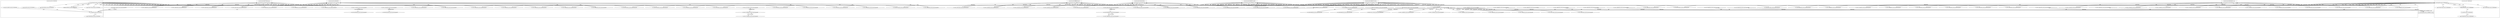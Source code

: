 digraph G {
	"10.1.80.1:58360#ServerID_OuterContainerID"->"1_fwatchdog#ServerID_68977fd5c9-qtcgc"[ label="GET" ];
	"10.1.80.1:43070#ServerID_OuterContainerID"->"1_fwatchdog#ServerID_5fff9df6cf-4xmj9"[ label="GET" ];
	"1_fwatchdog#ServerID_5fff9df6cf-4xmj9"->"10.1.80.1:43072#ServerID_OuterContainerID"[ label="RESPONSE" ];
	"10.1.80.1:39941#ServerID_OuterContainerID"->"1_fwatchdog#ServerID_5f846fd567-g8dn6"[ label="GET" ];
	"10.1.80.1:58362#ServerID_OuterContainerID"->"1_fwatchdog#ServerID_c8cd456c8f13"[ label="read" ];
	"10.1.80.1:43072#ServerID_OuterContainerID"->"1_fwatchdog#ServerID_5fff9df6cf-4xmj9"[ label="GET" ];
	"1_fwatchdog#ServerID_5fff9df6cf-4xmj9"->"10.1.80.1:43070#ServerID_OuterContainerID"[ label="RESPONSE" ];
	"1_fwatchdog#ServerID_68977fd5c9-qtcgc"->"10.1.80.1:58360#ServerID_OuterContainerID"[ label="RESPONSE" ];
	"1_fwatchdog#ServerID_68977fd5c9-qtcgc"->"10.1.80.1:58362#ServerID_OuterContainerID"[ label="RESPONSE" ];
	"10.1.80.1:58362#ServerID_OuterContainerID"->"1_fwatchdog#ServerID_68977fd5c9-qtcgc"[ label="GET" ];
	"1_fwatchdog#ServerID_5f846fd567-g8dn6"->"10.1.80.1:39941#ServerID_OuterContainerID"[ label="RESPONSE" ];
	"10.1.80.1:39940#ServerID_OuterContainerID"->"1_fwatchdog#ServerID_5f846fd567-g8dn6"[ label="GET" ];
	"1_fwatchdog#ServerID_5f846fd567-g8dn6"->"10.1.80.1:39940#ServerID_OuterContainerID"[ label="RESPONSE" ];
	"10.1.80.1:35128#ServerID_OuterContainerID"->"1_fwatchdog#ServerID_6df85d7674-f2xxt"[ label="GET" ];
	"1_fwatchdog#ServerID_6df85d7674-f2xxt"->"10.1.80.1:35128#ServerID_OuterContainerID"[ label="RESPONSE" ];
	"10.1.80.1:35126#ServerID_OuterContainerID"->"1_fwatchdog#ServerID_6df85d7674-f2xxt"[ label="GET" ];
	"1_fwatchdog#ServerID_6df85d7674-f2xxt"->"10.1.80.1:35126#ServerID_OuterContainerID"[ label="RESPONSE" ];
	"1_fwatchdog#ServerID_c8cd456c8f13"->"10.1.80.1:58362#ServerID_OuterContainerID"[ label="write" ];
	"10.1.80.1:37466#ServerID_OuterContainerID"->"1_fwatchdog#ServerID_8665dd9487-zwjjv"[ label="GET" ];
	"1_fwatchdog#ServerID_8665dd9487-zwjjv"->"10.1.80.1:37466#ServerID_OuterContainerID"[ label="RESPONSE" ];
	"10.1.80.1:37464#ServerID_OuterContainerID"->"1_fwatchdog#ServerID_8665dd9487-zwjjv"[ label="GET" ];
	"1_fwatchdog#ServerID_8665dd9487-zwjjv"->"10.1.80.1:37464#ServerID_OuterContainerID"[ label="RESPONSE" ];
	"10.1.80.1:58422#ServerID_OuterContainerID"->"1_fwatchdog#ServerID_76c96688d7-4wrfp"[ label="GET" ];
	"1_fwatchdog#ServerID_76c96688d7-4wrfp"->"10.1.80.1:58422#ServerID_OuterContainerID"[ label="RESPONSE" ];
	"10.1.80.1:58392#ServerID_OuterContainerID"->"1_fwatchdog#ServerID_68977fd5c9-qtcgc"[ label="GET" ];
	"10.1.80.1:58424#ServerID_OuterContainerID"->"1_fwatchdog#ServerID_76c96688d7-4wrfp"[ label="GET" ];
	"10.1.80.1:58360#ServerID_OuterContainerID"->"1_fwatchdog#ServerID_c8cd456c8f13"[ label="read" ];
	"1_fwatchdog#ServerID_76c96688d7-4wrfp"->"10.1.80.1:58424#ServerID_OuterContainerID"[ label="RESPONSE" ];
	"10.1.80.1:58390#ServerID_OuterContainerID"->"1_fwatchdog#ServerID_68977fd5c9-qtcgc"[ label="GET" ];
	"1_fwatchdog#ServerID_68977fd5c9-qtcgc"->"10.1.80.1:58390#ServerID_OuterContainerID"[ label="RESPONSE" ];
	"1_fwatchdog#ServerID_68977fd5c9-qtcgc"->"10.1.80.1:58392#ServerID_OuterContainerID"[ label="RESPONSE" ];
	"1_fwatchdog#ServerID_c8cd456c8f13"->"10.1.80.1:58360#ServerID_OuterContainerID"[ label="write" ];
	"10.1.80.1:43106#ServerID_OuterContainerID"->"1_fwatchdog#ServerID_5fff9df6cf-4xmj9"[ label="GET" ];
	"1_fwatchdog#ServerID_5fff9df6cf-4xmj9"->"10.1.80.1:43106#ServerID_OuterContainerID"[ label="RESPONSE" ];
	"10.1.80.1:43104#ServerID_OuterContainerID"->"1_fwatchdog#ServerID_5fff9df6cf-4xmj9"[ label="GET" ];
	"1_fwatchdog#ServerID_5fff9df6cf-4xmj9"->"10.1.80.1:43104#ServerID_OuterContainerID"[ label="RESPONSE" ];
	"10.1.80.1:39974#ServerID_OuterContainerID"->"1_fwatchdog#ServerID_5f846fd567-g8dn6"[ label="GET" ];
	"10.1.80.1:43070#ServerID_OuterContainerID"->"1_fwatchdog#ServerID_5bd30c3565a4"[ label="read" ];
	"10.1.80.1:43072#ServerID_OuterContainerID"->"1_fwatchdog#ServerID_5bd30c3565a4"[ label="read" ];
	"1_fwatchdog#ServerID_5bd30c3565a4"->"10.1.80.1:43070#ServerID_OuterContainerID"[ label="write" ];
	"1_fwatchdog#ServerID_5bd30c3565a4"->"10.1.80.1:43072#ServerID_OuterContainerID"[ label="write" ];
	"10.1.80.1:39940#ServerID_OuterContainerID"->"1_fwatchdog#ServerID_7cf8268e6ab5"[ label="read" ];
	"1_fwatchdog#ServerID_5f846fd567-g8dn6"->"10.1.80.1:39974#ServerID_OuterContainerID"[ label="RESPONSE" ];
	"10.1.80.1:39976#ServerID_OuterContainerID"->"1_fwatchdog#ServerID_5f846fd567-g8dn6"[ label="GET" ];
	"1_fwatchdog#ServerID_5f846fd567-g8dn6"->"10.1.80.1:39976#ServerID_OuterContainerID"[ label="RESPONSE" ];
	"10.1.80.1:39941#ServerID_OuterContainerID"->"1_fwatchdog#ServerID_7cf8268e6ab5"[ label="read" ];
	"10.1.80.1:35160#ServerID_OuterContainerID"->"1_fwatchdog#ServerID_6df85d7674-f2xxt"[ label="GET" ];
	"1_fwatchdog#ServerID_6df85d7674-f2xxt"->"10.1.80.1:35160#ServerID_OuterContainerID"[ label="RESPONSE" ];
	"10.1.80.1:35162#ServerID_OuterContainerID"->"1_fwatchdog#ServerID_6df85d7674-f2xxt"[ label="GET" ];
	"1_fwatchdog#ServerID_6df85d7674-f2xxt"->"10.1.80.1:35162#ServerID_OuterContainerID"[ label="RESPONSE" ];
	"10.1.80.1:37502#ServerID_OuterContainerID"->"1_fwatchdog#ServerID_8665dd9487-zwjjv"[ label="GET" ];
	"1_fwatchdog#ServerID_8665dd9487-zwjjv"->"10.1.80.1:37502#ServerID_OuterContainerID"[ label="RESPONSE" ];
	"1_fwatchdog#ServerID_7cf8268e6ab5"->"10.1.80.1:39941#ServerID_OuterContainerID"[ label="write" ];
	"10.1.80.1:37500#ServerID_OuterContainerID"->"1_fwatchdog#ServerID_8665dd9487-zwjjv"[ label="GET" ];
	"1_fwatchdog#ServerID_8665dd9487-zwjjv"->"10.1.80.1:37500#ServerID_OuterContainerID"[ label="RESPONSE" ];
	"10.1.80.1:58460#ServerID_OuterContainerID"->"1_fwatchdog#ServerID_76c96688d7-4wrfp"[ label="GET" ];
	"1_fwatchdog#ServerID_76c96688d7-4wrfp"->"10.1.80.1:58460#ServerID_OuterContainerID"[ label="RESPONSE" ];
	"10.1.80.1:58458#ServerID_OuterContainerID"->"1_fwatchdog#ServerID_76c96688d7-4wrfp"[ label="GET" ];
	"1_fwatchdog#ServerID_76c96688d7-4wrfp"->"10.1.80.1:58458#ServerID_OuterContainerID"[ label="RESPONSE" ];
	"10.1.80.93:52734#ServerID_OuterContainerID"->"1_fwatchdog#ServerID_6df85d7674-f2xxt"[ label="POST" ];
	"1_fwatchdog#ServerID_6df85d7674-f2xxt"->"gateway:8080#ServerID_OuterContainerID"[ label="POST" ];
	"1_fwatchdog#ServerID_6df85d7674-f2xxt"->"10.1.80.93:8080#ServerID_OuterContainerID"[ label="POST" ];
	"10.1.80.93:44746#ServerID_OuterContainerID"->"1_fwatchdog#ServerID_5f846fd567-g8dn6"[ label="POST" ];
	"1_fwatchdog#ServerID_5f846fd567-g8dn6"->"10.1.80.93:44746#ServerID_OuterContainerID"[ label="RESPONSE" ];
	"10.1.80.93:8080#ServerID_OuterContainerID"->"1_fwatchdog#ServerID_6df85d7674-f2xxt"[ label="RESPONSE" ];
	"gateway:8080#ServerID_OuterContainerID"->"1_fwatchdog#ServerID_6df85d7674-f2xxt"[ label="RESPONSE" ];
	"1_fwatchdog#ServerID_7cf8268e6ab5"->"10.1.80.1:39940#ServerID_OuterContainerID"[ label="write" ];
	"1_fwatchdog#ServerID_6df85d7674-f2xxt"->"10.1.80.93:52734#ServerID_OuterContainerID"[ label="RESPONSE" ];
	"10.1.80.1:35128#ServerID_OuterContainerID"->"1_fwatchdog#ServerID_2347d2f455dd"[ label="read" ];
	"1_fwatchdog#ServerID_2347d2f455dd"->"10.1.80.1:35128#ServerID_OuterContainerID"[ label="write" ];
	"10.1.80.1:35126#ServerID_OuterContainerID"->"1_fwatchdog#ServerID_2347d2f455dd"[ label="read" ];
	"10.1.80.93:52764#ServerID_OuterContainerID"->"1_fwatchdog#ServerID_6df85d7674-f2xxt"[ label="POST" ];
	"10.1.80.93:44774#ServerID_OuterContainerID"->"1_fwatchdog#ServerID_5f846fd567-g8dn6"[ label="POST" ];
	"1_fwatchdog#ServerID_6df85d7674-f2xxt"->"10.1.80.93:8080#ServerID_OuterContainerID"[ label="POST" ];
	"1_fwatchdog#ServerID_6df85d7674-f2xxt"->"gateway:8080#ServerID_OuterContainerID"[ label="POST" ];
	"1_fwatchdog#ServerID_5f846fd567-g8dn6"->"10.1.80.93:44774#ServerID_OuterContainerID"[ label="RESPONSE" ];
	"10.1.80.93:8080#ServerID_OuterContainerID"->"1_fwatchdog#ServerID_6df85d7674-f2xxt"[ label="RESPONSE" ];
	"gateway:8080#ServerID_OuterContainerID"->"1_fwatchdog#ServerID_6df85d7674-f2xxt"[ label="RESPONSE" ];
	"1_fwatchdog#ServerID_2347d2f455dd"->"10.1.80.1:35126#ServerID_OuterContainerID"[ label="write" ];
	"1_fwatchdog#ServerID_6df85d7674-f2xxt"->"10.1.80.93:52764#ServerID_OuterContainerID"[ label="RESPONSE" ];
	"10.1.80.1:58390#ServerID_OuterContainerID"->"1_fwatchdog#ServerID_c8cd456c8f13"[ label="read" ];
	"10.1.80.1:58470#ServerID_OuterContainerID"->"1_fwatchdog#ServerID_68977fd5c9-qtcgc"[ label="GET" ];
	"10.1.80.1:58472#ServerID_OuterContainerID"->"1_fwatchdog#ServerID_68977fd5c9-qtcgc"[ label="GET" ];
	"1_fwatchdog#ServerID_68977fd5c9-qtcgc"->"10.1.80.1:58472#ServerID_OuterContainerID"[ label="RESPONSE" ];
	"1_fwatchdog#ServerID_68977fd5c9-qtcgc"->"10.1.80.1:58470#ServerID_OuterContainerID"[ label="RESPONSE" ];
	"10.1.80.1:43184#ServerID_OuterContainerID"->"1_fwatchdog#ServerID_5fff9df6cf-4xmj9"[ label="GET" ];
	"1_fwatchdog#ServerID_c8cd456c8f13"->"10.1.80.1:58390#ServerID_OuterContainerID"[ label="write" ];
	"1_fwatchdog#ServerID_5fff9df6cf-4xmj9"->"10.1.80.1:43184#ServerID_OuterContainerID"[ label="RESPONSE" ];
	"10.1.80.1:43182#ServerID_OuterContainerID"->"1_fwatchdog#ServerID_5fff9df6cf-4xmj9"[ label="GET" ];
	"1_fwatchdog#ServerID_5fff9df6cf-4xmj9"->"10.1.80.1:43182#ServerID_OuterContainerID"[ label="RESPONSE" ];
	"10.1.80.93:52790#ServerID_OuterContainerID"->"1_fwatchdog#ServerID_6df85d7674-f2xxt"[ label="POST" ];
	"1_fwatchdog#ServerID_6df85d7674-f2xxt"->"gateway:8080#ServerID_OuterContainerID"[ label="POST" ];
	"10.1.80.1:58392#ServerID_OuterContainerID"->"1_fwatchdog#ServerID_c8cd456c8f13"[ label="read" ];
	"1_fwatchdog#ServerID_6df85d7674-f2xxt"->"10.1.80.93:8080#ServerID_OuterContainerID"[ label="POST" ];
	"10.1.80.93:44800#ServerID_OuterContainerID"->"1_fwatchdog#ServerID_5f846fd567-g8dn6"[ label="POST" ];
	"1_fwatchdog#ServerID_5f846fd567-g8dn6"->"10.1.80.93:44800#ServerID_OuterContainerID"[ label="RESPONSE" ];
	"10.1.80.93:8080#ServerID_OuterContainerID"->"1_fwatchdog#ServerID_6df85d7674-f2xxt"[ label="RESPONSE" ];
	"gateway:8080#ServerID_OuterContainerID"->"1_fwatchdog#ServerID_6df85d7674-f2xxt"[ label="RESPONSE" ];
	"1_fwatchdog#ServerID_6df85d7674-f2xxt"->"10.1.80.93:52790#ServerID_OuterContainerID"[ label="RESPONSE" ];
	"10.1.80.1:40068#ServerID_OuterContainerID"->"1_fwatchdog#ServerID_5f846fd567-g8dn6"[ label="GET" ];
	"10.1.80.1:40069#ServerID_OuterContainerID"->"1_fwatchdog#ServerID_5f846fd567-g8dn6"[ label="GET" ];
	"1_fwatchdog#ServerID_5f846fd567-g8dn6"->"10.1.80.1:40068#ServerID_OuterContainerID"[ label="RESPONSE" ];
	"1_fwatchdog#ServerID_c8cd456c8f13"->"10.1.80.1:58392#ServerID_OuterContainerID"[ label="write" ];
	"1_fwatchdog#ServerID_5f846fd567-g8dn6"->"10.1.80.1:40069#ServerID_OuterContainerID"[ label="RESPONSE" ];
	"10.1.80.1:35254#ServerID_OuterContainerID"->"1_fwatchdog#ServerID_6df85d7674-f2xxt"[ label="GET" ];
	"1_fwatchdog#ServerID_6df85d7674-f2xxt"->"10.1.80.1:35254#ServerID_OuterContainerID"[ label="RESPONSE" ];
	"10.1.80.1:35255#ServerID_OuterContainerID"->"1_fwatchdog#ServerID_6df85d7674-f2xxt"[ label="GET" ];
	"1_fwatchdog#ServerID_6df85d7674-f2xxt"->"10.1.80.1:35255#ServerID_OuterContainerID"[ label="RESPONSE" ];
	"10.1.80.1:37596#ServerID_OuterContainerID"->"1_fwatchdog#ServerID_8665dd9487-zwjjv"[ label="GET" ];
	"1_fwatchdog#ServerID_8665dd9487-zwjjv"->"10.1.80.1:37596#ServerID_OuterContainerID"[ label="RESPONSE" ];
	"10.1.80.1:37594#ServerID_OuterContainerID"->"1_fwatchdog#ServerID_8665dd9487-zwjjv"[ label="GET" ];
	"1_fwatchdog#ServerID_8665dd9487-zwjjv"->"10.1.80.1:37594#ServerID_OuterContainerID"[ label="RESPONSE" ];
	"10.1.80.1:58552#ServerID_OuterContainerID"->"1_fwatchdog#ServerID_76c96688d7-4wrfp"[ label="GET" ];
	"1_fwatchdog#ServerID_76c96688d7-4wrfp"->"10.1.80.1:58552#ServerID_OuterContainerID"[ label="RESPONSE" ];
	"10.1.80.1:43106#ServerID_OuterContainerID"->"1_fwatchdog#ServerID_5bd30c3565a4"[ label="read" ];
	"1_fwatchdog#ServerID_5bd30c3565a4"->"10.1.80.1:43106#ServerID_OuterContainerID"[ label="write" ];
	"10.1.80.1:43104#ServerID_OuterContainerID"->"1_fwatchdog#ServerID_5bd30c3565a4"[ label="read" ];
	"1_fwatchdog#ServerID_5bd30c3565a4"->"10.1.80.1:43104#ServerID_OuterContainerID"[ label="write" ];
	"10.1.80.1:58554#ServerID_OuterContainerID"->"1_fwatchdog#ServerID_76c96688d7-4wrfp"[ label="GET" ];
	"1_fwatchdog#ServerID_76c96688d7-4wrfp"->"10.1.80.1:58554#ServerID_OuterContainerID"[ label="RESPONSE" ];
	"10.1.80.1:58520#ServerID_OuterContainerID"->"1_fwatchdog#ServerID_68977fd5c9-qtcgc"[ label="GET" ];
	"1_fwatchdog#ServerID_68977fd5c9-qtcgc"->"10.1.80.1:58520#ServerID_OuterContainerID"[ label="RESPONSE" ];
	"10.1.80.1:39976#ServerID_OuterContainerID"->"1_fwatchdog#ServerID_7cf8268e6ab5"[ label="read" ];
	"10.1.80.1:58522#ServerID_OuterContainerID"->"1_fwatchdog#ServerID_68977fd5c9-qtcgc"[ label="GET" ];
	"1_fwatchdog#ServerID_68977fd5c9-qtcgc"->"10.1.80.1:58522#ServerID_OuterContainerID"[ label="RESPONSE" ];
	"10.1.80.1:39974#ServerID_OuterContainerID"->"1_fwatchdog#ServerID_7cf8268e6ab5"[ label="read" ];
	"10.1.80.1:43236#ServerID_OuterContainerID"->"1_fwatchdog#ServerID_5fff9df6cf-4xmj9"[ label="GET" ];
	"10.1.80.1:43234#ServerID_OuterContainerID"->"1_fwatchdog#ServerID_5fff9df6cf-4xmj9"[ label="GET" ];
	"1_fwatchdog#ServerID_5fff9df6cf-4xmj9"->"10.1.80.1:43236#ServerID_OuterContainerID"[ label="RESPONSE" ];
	"1_fwatchdog#ServerID_5fff9df6cf-4xmj9"->"10.1.80.1:43234#ServerID_OuterContainerID"[ label="RESPONSE" ];
	"10.1.80.1:40105#ServerID_OuterContainerID"->"1_fwatchdog#ServerID_5f846fd567-g8dn6"[ label="GET" ];
	"1_fwatchdog#ServerID_7cf8268e6ab5"->"10.1.80.1:39974#ServerID_OuterContainerID"[ label="write" ];
	"10.1.80.1:40104#ServerID_OuterContainerID"->"1_fwatchdog#ServerID_5f846fd567-g8dn6"[ label="GET" ];
	"1_fwatchdog#ServerID_5f846fd567-g8dn6"->"10.1.80.1:40104#ServerID_OuterContainerID"[ label="RESPONSE" ];
	"1_fwatchdog#ServerID_5f846fd567-g8dn6"->"10.1.80.1:40105#ServerID_OuterContainerID"[ label="RESPONSE" ];
	"10.1.80.1:35290#ServerID_OuterContainerID"->"1_fwatchdog#ServerID_6df85d7674-f2xxt"[ label="GET" ];
	"10.1.80.1:35292#ServerID_OuterContainerID"->"1_fwatchdog#ServerID_6df85d7674-f2xxt"[ label="GET" ];
	"1_fwatchdog#ServerID_6df85d7674-f2xxt"->"10.1.80.1:35292#ServerID_OuterContainerID"[ label="RESPONSE" ];
	"1_fwatchdog#ServerID_7cf8268e6ab5"->"10.1.80.1:39976#ServerID_OuterContainerID"[ label="write" ];
	"1_fwatchdog#ServerID_6df85d7674-f2xxt"->"10.1.80.1:35290#ServerID_OuterContainerID"[ label="RESPONSE" ];
	"10.1.80.1:37632#ServerID_OuterContainerID"->"1_fwatchdog#ServerID_8665dd9487-zwjjv"[ label="GET" ];
	"10.1.80.1:35160#ServerID_OuterContainerID"->"1_fwatchdog#ServerID_2347d2f455dd"[ label="read" ];
	"1_fwatchdog#ServerID_8665dd9487-zwjjv"->"10.1.80.1:37632#ServerID_OuterContainerID"[ label="RESPONSE" ];
	"10.1.80.1:37634#ServerID_OuterContainerID"->"1_fwatchdog#ServerID_8665dd9487-zwjjv"[ label="GET" ];
	"1_fwatchdog#ServerID_8665dd9487-zwjjv"->"10.1.80.1:37634#ServerID_OuterContainerID"[ label="RESPONSE" ];
	"10.1.80.1:58596#ServerID_OuterContainerID"->"1_fwatchdog#ServerID_76c96688d7-4wrfp"[ label="GET" ];
	"1_fwatchdog#ServerID_76c96688d7-4wrfp"->"10.1.80.1:58596#ServerID_OuterContainerID"[ label="RESPONSE" ];
	"10.1.80.1:58598#ServerID_OuterContainerID"->"1_fwatchdog#ServerID_76c96688d7-4wrfp"[ label="GET" ];
	"1_fwatchdog#ServerID_76c96688d7-4wrfp"->"10.1.80.1:58598#ServerID_OuterContainerID"[ label="RESPONSE" ];
	"1_fwatchdog#ServerID_2347d2f455dd"->"10.1.80.1:35160#ServerID_OuterContainerID"[ label="write" ];
	"10.1.80.1:58566#ServerID_OuterContainerID"->"1_fwatchdog#ServerID_68977fd5c9-qtcgc"[ label="GET" ];
	"10.1.80.1:58567#ServerID_OuterContainerID"->"1_fwatchdog#ServerID_68977fd5c9-qtcgc"[ label="GET" ];
	"1_fwatchdog#ServerID_68977fd5c9-qtcgc"->"10.1.80.1:58566#ServerID_OuterContainerID"[ label="RESPONSE" ];
	"1_fwatchdog#ServerID_68977fd5c9-qtcgc"->"10.1.80.1:58567#ServerID_OuterContainerID"[ label="RESPONSE" ];
	"10.1.80.1:35162#ServerID_OuterContainerID"->"1_fwatchdog#ServerID_2347d2f455dd"[ label="read" ];
	"10.1.80.1:43280#ServerID_OuterContainerID"->"1_fwatchdog#ServerID_5fff9df6cf-4xmj9"[ label="GET" ];
	"10.1.80.1:43281#ServerID_OuterContainerID"->"1_fwatchdog#ServerID_5fff9df6cf-4xmj9"[ label="GET" ];
	"10.1.80.1:40152#ServerID_OuterContainerID"->"1_fwatchdog#ServerID_5f846fd567-g8dn6"[ label="GET" ];
	"1_fwatchdog#ServerID_5fff9df6cf-4xmj9"->"10.1.80.1:43281#ServerID_OuterContainerID"[ label="RESPONSE" ];
	"1_fwatchdog#ServerID_5fff9df6cf-4xmj9"->"10.1.80.1:43280#ServerID_OuterContainerID"[ label="RESPONSE" ];
	"1_fwatchdog#ServerID_5f846fd567-g8dn6"->"10.1.80.1:40152#ServerID_OuterContainerID"[ label="RESPONSE" ];
	"10.1.80.1:40150#ServerID_OuterContainerID"->"1_fwatchdog#ServerID_5f846fd567-g8dn6"[ label="GET" ];
	"1_fwatchdog#ServerID_5f846fd567-g8dn6"->"10.1.80.1:40150#ServerID_OuterContainerID"[ label="RESPONSE" ];
	"10.1.80.1:35336#ServerID_OuterContainerID"->"1_fwatchdog#ServerID_6df85d7674-f2xxt"[ label="GET" ];
	"1_fwatchdog#ServerID_6df85d7674-f2xxt"->"10.1.80.1:35336#ServerID_OuterContainerID"[ label="RESPONSE" ];
	"1_fwatchdog#ServerID_2347d2f455dd"->"10.1.80.1:35162#ServerID_OuterContainerID"[ label="write" ];
	"10.1.80.1:35338#ServerID_OuterContainerID"->"1_fwatchdog#ServerID_6df85d7674-f2xxt"[ label="GET" ];
	"1_fwatchdog#ServerID_6df85d7674-f2xxt"->"10.1.80.1:35338#ServerID_OuterContainerID"[ label="RESPONSE" ];
	"1_fwatchdog#ServerID_8665dd9487-zwjjv"->"10.1.80.1:37675#ServerID_OuterContainerID"[ label="RESPONSE" ];
	"10.1.80.1:37675#ServerID_OuterContainerID"->"1_fwatchdog#ServerID_8665dd9487-zwjjv"[ label="GET" ];
	"10.1.80.1:37674#ServerID_OuterContainerID"->"1_fwatchdog#ServerID_8665dd9487-zwjjv"[ label="GET" ];
	"1_fwatchdog#ServerID_8665dd9487-zwjjv"->"10.1.80.1:37674#ServerID_OuterContainerID"[ label="RESPONSE" ];
	"10.1.80.1:58634#ServerID_OuterContainerID"->"1_fwatchdog#ServerID_76c96688d7-4wrfp"[ label="GET" ];
	"10.1.80.1:58632#ServerID_OuterContainerID"->"1_fwatchdog#ServerID_76c96688d7-4wrfp"[ label="GET" ];
	"1_fwatchdog#ServerID_76c96688d7-4wrfp"->"10.1.80.1:58632#ServerID_OuterContainerID"[ label="RESPONSE" ];
	"10.1.80.93:52734#ServerID_OuterContainerID"->"1_fwatchdog#ServerID_2347d2f455dd"[ label="read" ];
	"1_fwatchdog#ServerID_2347d2f455dd"->"pipe:[7844706]#ServerID_2347d2f455dd"[ label="write" ];
	"1_fwatchdog#ServerID_2347d2f455dd"->"localhost:3000#ServerID_2347d2f455dd"[ label="connect" ];
	"localhost:3000#ServerID_2347d2f455dd"->"1_fwatchdog#ServerID_2347d2f455dd"[ label="read" ];
	"1_fwatchdog#ServerID_2347d2f455dd"->"localhost:3000#ServerID_2347d2f455dd"[ label="write" ];
	"localhost:3000#ServerID_2347d2f455dd"->"13_node#ServerID_2347d2f455dd"[ label="read" ];
	"13_node#ServerID_2347d2f455dd"->"pipe:[7845926]#ServerID_2347d2f455dd"[ label="write" ];
	"/etc/hosts#ServerID_2347d2f455dd"->"13_node#ServerID_2347d2f455dd"[ label="read" ];
	"/etc/resolv.conf#ServerID_2347d2f455dd"->"13_node#ServerID_2347d2f455dd"[ label="read" ];
	"13_node#ServerID_2347d2f455dd"->"10.152.183.10:53#ServerID_OuterContainerID"[ label="sendto" ];
	"10.152.183.10:53#ServerID_OuterContainerID"->"13_node#ServerID_2347d2f455dd"[ label="recvfrom" ];
	"13_node#ServerID_2347d2f455dd"->"gateway:8080#ServerID_OuterContainerID"[ label="connect" ];
	"1_fwatchdog#ServerID_7cf8268e6ab5"->"pipe:[7845975]#ServerID_7cf8268e6ab5"[ label="write" ];
	"10.1.80.93:44746#ServerID_OuterContainerID"->"1_fwatchdog#ServerID_7cf8268e6ab5"[ label="read" ];
	"localhost:3000#ServerID_7cf8268e6ab5"->"1_fwatchdog#ServerID_7cf8268e6ab5"[ label="read" ];
	"1_fwatchdog#ServerID_7cf8268e6ab5"->"localhost:3000#ServerID_7cf8268e6ab5"[ label="write" ];
	"1_fwatchdog#ServerID_7cf8268e6ab5"->"localhost:3000#ServerID_7cf8268e6ab5"[ label="connect" ];
	"1_fwatchdog#ServerID_7cf8268e6ab5"->"pipe:[7845976]#ServerID_7cf8268e6ab5"[ label="write" ];
	"localhost:3000#ServerID_7cf8268e6ab5"->"13_node#ServerID_7cf8268e6ab5"[ label="read" ];
	"13_node#ServerID_7cf8268e6ab5"->"pipe:[7845600]#ServerID_7cf8268e6ab5"[ label="write" ];
	"1_fwatchdog#ServerID_7cf8268e6ab5"->"10.1.80.93:44746#ServerID_OuterContainerID"[ label="write" ];
	"gateway:8080#ServerID_OuterContainerID"->"13_node#ServerID_2347d2f455dd"[ label="read" ];
	"1_fwatchdog#ServerID_2347d2f455dd"->"pipe:[7844707]#ServerID_2347d2f455dd"[ label="write" ];
	"1_fwatchdog#ServerID_2347d2f455dd"->"10.1.80.93:52734#ServerID_OuterContainerID"[ label="write" ];
	"10.1.80.93:52764#ServerID_OuterContainerID"->"1_fwatchdog#ServerID_2347d2f455dd"[ label="read" ];
	"10.1.80.93:44774#ServerID_OuterContainerID"->"1_fwatchdog#ServerID_7cf8268e6ab5"[ label="read" ];
	"1_fwatchdog#ServerID_7cf8268e6ab5"->"10.1.80.93:44774#ServerID_OuterContainerID"[ label="write" ];
	"1_fwatchdog#ServerID_2347d2f455dd"->"10.1.80.93:52764#ServerID_OuterContainerID"[ label="write" ];
	"1_fwatchdog#ServerID_c8cd456c8f13"->"10.1.80.1:58472#ServerID_OuterContainerID"[ label="write" ];
	"1_fwatchdog#ServerID_c8cd456c8f13"->"10.1.80.1:58470#ServerID_OuterContainerID"[ label="write" ];
	"10.1.80.1:58470#ServerID_OuterContainerID"->"1_fwatchdog#ServerID_c8cd456c8f13"[ label="read" ];
	"10.1.80.1:58472#ServerID_OuterContainerID"->"1_fwatchdog#ServerID_c8cd456c8f13"[ label="read" ];
	"10.1.80.1:43184#ServerID_OuterContainerID"->"1_fwatchdog#ServerID_5bd30c3565a4"[ label="read" ];
	"10.1.80.1:43182#ServerID_OuterContainerID"->"1_fwatchdog#ServerID_5bd30c3565a4"[ label="read" ];
	"1_fwatchdog#ServerID_5bd30c3565a4"->"10.1.80.1:43184#ServerID_OuterContainerID"[ label="write" ];
	"10.1.80.93:52790#ServerID_OuterContainerID"->"1_fwatchdog#ServerID_2347d2f455dd"[ label="read" ];
	"1_fwatchdog#ServerID_5bd30c3565a4"->"10.1.80.1:43182#ServerID_OuterContainerID"[ label="write" ];
	"10.1.80.93:44800#ServerID_OuterContainerID"->"1_fwatchdog#ServerID_7cf8268e6ab5"[ label="read" ];
	"1_fwatchdog#ServerID_7cf8268e6ab5"->"10.1.80.93:44800#ServerID_OuterContainerID"[ label="write" ];
	"1_fwatchdog#ServerID_2347d2f455dd"->"10.1.80.93:52790#ServerID_OuterContainerID"[ label="write" ];
	"10.1.80.1:40068#ServerID_OuterContainerID"->"1_fwatchdog#ServerID_7cf8268e6ab5"[ label="read" ];
	"1_fwatchdog#ServerID_7cf8268e6ab5"->"10.1.80.1:40068#ServerID_OuterContainerID"[ label="write" ];
	"10.1.80.1:40069#ServerID_OuterContainerID"->"1_fwatchdog#ServerID_7cf8268e6ab5"[ label="read" ];
	"1_fwatchdog#ServerID_7cf8268e6ab5"->"10.1.80.1:40069#ServerID_OuterContainerID"[ label="write" ];
	"10.1.80.1:35254#ServerID_OuterContainerID"->"1_fwatchdog#ServerID_2347d2f455dd"[ label="read" ];
	"10.1.80.1:35255#ServerID_OuterContainerID"->"1_fwatchdog#ServerID_2347d2f455dd"[ label="read" ];
	"1_fwatchdog#ServerID_2347d2f455dd"->"10.1.80.1:35254#ServerID_OuterContainerID"[ label="write" ];
	"1_fwatchdog#ServerID_2347d2f455dd"->"10.1.80.1:35255#ServerID_OuterContainerID"[ label="write" ];
	"10.1.80.1:58520#ServerID_OuterContainerID"->"1_fwatchdog#ServerID_c8cd456c8f13"[ label="read" ];
	"1_fwatchdog#ServerID_c8cd456c8f13"->"10.1.80.1:58520#ServerID_OuterContainerID"[ label="write" ];
	"10.1.80.1:58522#ServerID_OuterContainerID"->"1_fwatchdog#ServerID_c8cd456c8f13"[ label="read" ];
	"10.1.80.1:43236#ServerID_OuterContainerID"->"1_fwatchdog#ServerID_5bd30c3565a4"[ label="read" ];
	"1_fwatchdog#ServerID_c8cd456c8f13"->"10.1.80.1:58522#ServerID_OuterContainerID"[ label="write" ];
	"1_fwatchdog#ServerID_5bd30c3565a4"->"10.1.80.1:43236#ServerID_OuterContainerID"[ label="write" ];
	"10.1.80.1:43234#ServerID_OuterContainerID"->"1_fwatchdog#ServerID_5bd30c3565a4"[ label="read" ];
	"1_fwatchdog#ServerID_5bd30c3565a4"->"10.1.80.1:43234#ServerID_OuterContainerID"[ label="write" ];
	"10.1.80.1:40105#ServerID_OuterContainerID"->"1_fwatchdog#ServerID_7cf8268e6ab5"[ label="read" ];
	"10.1.80.1:40104#ServerID_OuterContainerID"->"1_fwatchdog#ServerID_7cf8268e6ab5"[ label="read" ];
	"1_fwatchdog#ServerID_7cf8268e6ab5"->"10.1.80.1:40104#ServerID_OuterContainerID"[ label="write" ];
	"1_fwatchdog#ServerID_7cf8268e6ab5"->"10.1.80.1:40105#ServerID_OuterContainerID"[ label="write" ];
	"10.1.80.1:35290#ServerID_OuterContainerID"->"1_fwatchdog#ServerID_2347d2f455dd"[ label="read" ];
	"10.1.80.1:35292#ServerID_OuterContainerID"->"1_fwatchdog#ServerID_2347d2f455dd"[ label="read" ];
	"1_fwatchdog#ServerID_2347d2f455dd"->"10.1.80.1:35292#ServerID_OuterContainerID"[ label="write" ];
	"1_fwatchdog#ServerID_2347d2f455dd"->"10.1.80.1:35290#ServerID_OuterContainerID"[ label="write" ];
	"10.1.80.1:58567#ServerID_OuterContainerID"->"1_fwatchdog#ServerID_c8cd456c8f13"[ label="read" ];
	"1_fwatchdog#ServerID_c8cd456c8f13"->"10.1.80.1:58566#ServerID_OuterContainerID"[ label="write" ];
	"10.1.80.1:58566#ServerID_OuterContainerID"->"1_fwatchdog#ServerID_c8cd456c8f13"[ label="read" ];
	"1_fwatchdog#ServerID_c8cd456c8f13"->"10.1.80.1:58567#ServerID_OuterContainerID"[ label="write" ];
	"10.1.80.1:43280#ServerID_OuterContainerID"->"1_fwatchdog#ServerID_5bd30c3565a4"[ label="read" ];
	"10.1.80.1:43281#ServerID_OuterContainerID"->"1_fwatchdog#ServerID_5bd30c3565a4"[ label="read" ];
	"1_fwatchdog#ServerID_5bd30c3565a4"->"10.1.80.1:43280#ServerID_OuterContainerID"[ label="write" ];
	"1_fwatchdog#ServerID_5bd30c3565a4"->"10.1.80.1:43281#ServerID_OuterContainerID"[ label="write" ];
	"10.1.80.1:40152#ServerID_OuterContainerID"->"1_fwatchdog#ServerID_7cf8268e6ab5"[ label="read" ];
	"1_fwatchdog#ServerID_7cf8268e6ab5"->"10.1.80.1:40152#ServerID_OuterContainerID"[ label="write" ];
	"10.1.80.1:40150#ServerID_OuterContainerID"->"1_fwatchdog#ServerID_7cf8268e6ab5"[ label="read" ];
	"1_fwatchdog#ServerID_7cf8268e6ab5"->"10.1.80.1:40150#ServerID_OuterContainerID"[ label="write" ];
	"10.1.80.1:35336#ServerID_OuterContainerID"->"1_fwatchdog#ServerID_2347d2f455dd"[ label="read" ];
	"1_fwatchdog#ServerID_2347d2f455dd"->"10.1.80.1:35336#ServerID_OuterContainerID"[ label="write" ];
	"10.1.80.1:35338#ServerID_OuterContainerID"->"1_fwatchdog#ServerID_2347d2f455dd"[ label="read" ];
	"1_fwatchdog#ServerID_2347d2f455dd"->"10.1.80.1:35338#ServerID_OuterContainerID"[ label="write" ];
	"10.1.80.1:58602#ServerID_OuterContainerID"->"1_fwatchdog#ServerID_c8cd456c8f13"[ label="read" ];
	"1_fwatchdog#ServerID_c8cd456c8f13"->"10.1.80.1:58602#ServerID_OuterContainerID"[ label="write" ];
	"10.1.80.1:58600#ServerID_OuterContainerID"->"1_fwatchdog#ServerID_c8cd456c8f13"[ label="read" ];
	"1_fwatchdog#ServerID_c8cd456c8f13"->"10.1.80.1:58600#ServerID_OuterContainerID"[ label="write" ];
	"10.1.80.1:54820#ServerID_OuterContainerID"->"10.1.80.93:8080#ServerID_OuterContainerID"[ label="GET" ];
	"10.1.80.93:8080#ServerID_OuterContainerID"->"10.1.80.1:54820#ServerID_OuterContainerID"[ label="RESPONSE" ];
	"10.1.80.109:37576#ServerID_OuterContainerID"->"10.1.80.93:8082#ServerID_OuterContainerID"[ label="GET" ];
	"10.1.80.93:8082#ServerID_OuterContainerID"->"10.1.80.109:37576#ServerID_OuterContainerID"[ label="RESPONSE" ];
	"10.1.80.1:1580#ServerID_OuterContainerID"->"10.1.80.93:8080#ServerID_OuterContainerID"[ label="POST" ];
	"10.1.80.93:8080#ServerID_OuterContainerID"->"10.1.80.1:1580#ServerID_OuterContainerID"[ label="RESPONSE" ];
	"10.1.80.93:8080#ServerID_OuterContainerID"->"10.0.88.125:31112#ServerID_OuterContainerID"[ label="RESPONSE" ];
	"10.1.80.1:14309#ServerID_OuterContainerID"->"10.1.80.93:8080#ServerID_OuterContainerID"[ label="POST" ];
	"10.1.80.93:8080#ServerID_OuterContainerID"->"10.1.80.1:14309#ServerID_OuterContainerID"[ label="RESPONSE" ];
	"10.1.80.1:50328#ServerID_OuterContainerID"->"10.1.80.92:8080#ServerID_OuterContainerID"[ label="GET" ];
	"10.1.80.92:8080#ServerID_OuterContainerID"->"10.1.80.1:50328#ServerID_OuterContainerID"[ label="RESPONSE" ];
	"10.1.80.1:55714#ServerID_OuterContainerID"->"10.1.80.93:8080#ServerID_OuterContainerID"[ label="POST" ];
	"10.1.80.93:8080#ServerID_OuterContainerID"->"10.1.80.1:55714#ServerID_OuterContainerID"[ label="RESPONSE" ];
	"10.1.80.93:8080#ServerID_OuterContainerID"->"10.0.88.125:31112#ServerID_OuterContainerID"[ label="RESPONSE" ];
	"10.1.80.1:54906#ServerID_OuterContainerID"->"10.1.80.93:8080#ServerID_OuterContainerID"[ label="GET" ];
	"10.1.80.93:8080#ServerID_OuterContainerID"->"10.1.80.1:54906#ServerID_OuterContainerID"[ label="RESPONSE" ];
	"10.1.80.1:13790#ServerID_OuterContainerID"->"10.1.80.93:8080#ServerID_OuterContainerID"[ label="POST" ];
	"10.1.80.93:8080#ServerID_OuterContainerID"->"10.1.80.1:13790#ServerID_OuterContainerID"[ label="RESPONSE" ];
	"10.1.80.93:8080#ServerID_OuterContainerID"->"10.0.88.125:31112#ServerID_OuterContainerID"[ label="RESPONSE" ];
	"10.1.80.1:58072#ServerID_OuterContainerID"->"10.1.80.109:9090#ServerID_OuterContainerID"[ label="GET" ];
	"10.1.80.109:9090#ServerID_OuterContainerID"->"10.1.80.1:58072#ServerID_OuterContainerID"[ label="RESPONSE" ];
	"10.1.80.1:58082#ServerID_OuterContainerID"->"10.1.80.109:9090#ServerID_OuterContainerID"[ label="GET" ];
	"10.1.80.109:9090#ServerID_OuterContainerID"->"10.1.80.1:58082#ServerID_OuterContainerID"[ label="RESPONSE" ];
	"10.1.80.1:57574#ServerID_OuterContainerID"->"10.1.80.111:9093#ServerID_OuterContainerID"[ label="GET" ];
	"10.1.80.111:9093#ServerID_OuterContainerID"->"10.1.80.1:57574#ServerID_OuterContainerID"[ label="RESPONSE" ];
	"10.1.80.1:54974#ServerID_OuterContainerID"->"10.1.80.93:8080#ServerID_OuterContainerID"[ label="GET" ];
	"10.1.80.93:8080#ServerID_OuterContainerID"->"10.1.80.1:54974#ServerID_OuterContainerID"[ label="RESPONSE" ];
	"10.1.80.1:57594#ServerID_OuterContainerID"->"10.1.80.111:9093#ServerID_OuterContainerID"[ label="GET" ];
	"10.1.80.111:9093#ServerID_OuterContainerID"->"10.1.80.1:57594#ServerID_OuterContainerID"[ label="RESPONSE" ];
	"10.1.80.1:37618#ServerID_OuterContainerID"->"10.1.80.92:8181#ServerID_OuterContainerID"[ label="GET" ];
	"10.1.80.92:8181#ServerID_OuterContainerID"->"10.1.80.1:37618#ServerID_OuterContainerID"[ label="RESPONSE" ];
	"10.1.80.1:37162#ServerID_OuterContainerID"->"10.1.80.104:8000#ServerID_OuterContainerID"[ label="GET" ];
	"10.1.80.104:8000#ServerID_OuterContainerID"->"10.1.80.1:37162#ServerID_OuterContainerID"[ label="RESPONSE" ];
	subgraph "clusterServerID_2347d2f455dd" {
	label="clusterServerID_2347d2f455dd";
	"/etc/hosts#ServerID_2347d2f455dd" [ shape=ellipse ];
	"/etc/resolv.conf#ServerID_2347d2f455dd" [ shape=ellipse ];
	"13_node#ServerID_2347d2f455dd" [ shape=box ];
	"1_fwatchdog#ServerID_2347d2f455dd" [ shape=box ];
	"localhost:3000#ServerID_2347d2f455dd" [ shape=diamond ];
	"pipe:[7844706]#ServerID_2347d2f455dd" [ shape=ellipse ];
	"pipe:[7844707]#ServerID_2347d2f455dd" [ shape=ellipse ];
	"pipe:[7845926]#ServerID_2347d2f455dd" [ shape=ellipse ];

}
;
	subgraph "clusterServerID_5bd30c3565a4" {
	label="clusterServerID_5bd30c3565a4";
	"1_fwatchdog#ServerID_5bd30c3565a4" [ shape=box ];

}
;
	subgraph "clusterServerID_5f846fd567-g8dn6" {
	label="clusterServerID_5f846fd567-g8dn6";
	"1_fwatchdog#ServerID_5f846fd567-g8dn6" [ shape=box ];

}
;
	subgraph "clusterServerID_5fff9df6cf-4xmj9" {
	label="clusterServerID_5fff9df6cf-4xmj9";
	"1_fwatchdog#ServerID_5fff9df6cf-4xmj9" [ shape=box ];

}
;
	subgraph "clusterServerID_68977fd5c9-qtcgc" {
	label="clusterServerID_68977fd5c9-qtcgc";
	"1_fwatchdog#ServerID_68977fd5c9-qtcgc" [ shape=box ];

}
;
	subgraph "clusterServerID_6df85d7674-f2xxt" {
	label="clusterServerID_6df85d7674-f2xxt";
	"1_fwatchdog#ServerID_6df85d7674-f2xxt" [ shape=box ];

}
;
	subgraph "clusterServerID_76c96688d7-4wrfp" {
	label="clusterServerID_76c96688d7-4wrfp";
	"1_fwatchdog#ServerID_76c96688d7-4wrfp" [ shape=box ];

}
;
	subgraph "clusterServerID_7cf8268e6ab5" {
	label="clusterServerID_7cf8268e6ab5";
	"13_node#ServerID_7cf8268e6ab5" [ shape=box ];
	"1_fwatchdog#ServerID_7cf8268e6ab5" [ shape=box ];
	"localhost:3000#ServerID_7cf8268e6ab5" [ shape=diamond ];
	"pipe:[7845600]#ServerID_7cf8268e6ab5" [ shape=ellipse ];
	"pipe:[7845975]#ServerID_7cf8268e6ab5" [ shape=ellipse ];
	"pipe:[7845976]#ServerID_7cf8268e6ab5" [ shape=ellipse ];

}
;
	subgraph "clusterServerID_8665dd9487-zwjjv" {
	label="clusterServerID_8665dd9487-zwjjv";
	"1_fwatchdog#ServerID_8665dd9487-zwjjv" [ shape=box ];

}
;
	subgraph "clusterServerID_OuterContainerID" {
	label="clusterServerID_OuterContainerID";
	"10.0.88.125:31112#ServerID_OuterContainerID" [ shape=diamond ];
	"10.1.80.104:8000#ServerID_OuterContainerID" [ shape=diamond ];
	"10.1.80.109:37576#ServerID_OuterContainerID" [ shape=diamond ];
	"10.1.80.109:9090#ServerID_OuterContainerID" [ shape=diamond ];
	"10.1.80.111:9093#ServerID_OuterContainerID" [ shape=diamond ];
	"10.1.80.1:13790#ServerID_OuterContainerID" [ shape=diamond ];
	"10.1.80.1:14309#ServerID_OuterContainerID" [ shape=diamond ];
	"10.1.80.1:1580#ServerID_OuterContainerID" [ shape=diamond ];
	"10.1.80.1:35126#ServerID_OuterContainerID" [ shape=diamond ];
	"10.1.80.1:35128#ServerID_OuterContainerID" [ shape=diamond ];
	"10.1.80.1:35160#ServerID_OuterContainerID" [ shape=diamond ];
	"10.1.80.1:35162#ServerID_OuterContainerID" [ shape=diamond ];
	"10.1.80.1:35254#ServerID_OuterContainerID" [ shape=diamond ];
	"10.1.80.1:35255#ServerID_OuterContainerID" [ shape=diamond ];
	"10.1.80.1:35290#ServerID_OuterContainerID" [ shape=diamond ];
	"10.1.80.1:35292#ServerID_OuterContainerID" [ shape=diamond ];
	"10.1.80.1:35336#ServerID_OuterContainerID" [ shape=diamond ];
	"10.1.80.1:35338#ServerID_OuterContainerID" [ shape=diamond ];
	"10.1.80.1:37162#ServerID_OuterContainerID" [ shape=diamond ];
	"10.1.80.1:37464#ServerID_OuterContainerID" [ shape=diamond ];
	"10.1.80.1:37466#ServerID_OuterContainerID" [ shape=diamond ];
	"10.1.80.1:37500#ServerID_OuterContainerID" [ shape=diamond ];
	"10.1.80.1:37502#ServerID_OuterContainerID" [ shape=diamond ];
	"10.1.80.1:37594#ServerID_OuterContainerID" [ shape=diamond ];
	"10.1.80.1:37596#ServerID_OuterContainerID" [ shape=diamond ];
	"10.1.80.1:37618#ServerID_OuterContainerID" [ shape=diamond ];
	"10.1.80.1:37632#ServerID_OuterContainerID" [ shape=diamond ];
	"10.1.80.1:37634#ServerID_OuterContainerID" [ shape=diamond ];
	"10.1.80.1:37674#ServerID_OuterContainerID" [ shape=diamond ];
	"10.1.80.1:37675#ServerID_OuterContainerID" [ shape=diamond ];
	"10.1.80.1:39940#ServerID_OuterContainerID" [ shape=diamond ];
	"10.1.80.1:39941#ServerID_OuterContainerID" [ shape=diamond ];
	"10.1.80.1:39974#ServerID_OuterContainerID" [ shape=diamond ];
	"10.1.80.1:39976#ServerID_OuterContainerID" [ shape=diamond ];
	"10.1.80.1:40068#ServerID_OuterContainerID" [ shape=diamond ];
	"10.1.80.1:40069#ServerID_OuterContainerID" [ shape=diamond ];
	"10.1.80.1:40104#ServerID_OuterContainerID" [ shape=diamond ];
	"10.1.80.1:40105#ServerID_OuterContainerID" [ shape=diamond ];
	"10.1.80.1:40150#ServerID_OuterContainerID" [ shape=diamond ];
	"10.1.80.1:40152#ServerID_OuterContainerID" [ shape=diamond ];
	"10.1.80.1:43070#ServerID_OuterContainerID" [ shape=diamond ];
	"10.1.80.1:43072#ServerID_OuterContainerID" [ shape=diamond ];
	"10.1.80.1:43104#ServerID_OuterContainerID" [ shape=diamond ];
	"10.1.80.1:43106#ServerID_OuterContainerID" [ shape=diamond ];
	"10.1.80.1:43182#ServerID_OuterContainerID" [ shape=diamond ];
	"10.1.80.1:43184#ServerID_OuterContainerID" [ shape=diamond ];
	"10.1.80.1:43234#ServerID_OuterContainerID" [ shape=diamond ];
	"10.1.80.1:43236#ServerID_OuterContainerID" [ shape=diamond ];
	"10.1.80.1:43280#ServerID_OuterContainerID" [ shape=diamond ];
	"10.1.80.1:43281#ServerID_OuterContainerID" [ shape=diamond ];
	"10.1.80.1:50328#ServerID_OuterContainerID" [ shape=diamond ];
	"10.1.80.1:54820#ServerID_OuterContainerID" [ shape=diamond ];
	"10.1.80.1:54906#ServerID_OuterContainerID" [ shape=diamond ];
	"10.1.80.1:54974#ServerID_OuterContainerID" [ shape=diamond ];
	"10.1.80.1:55714#ServerID_OuterContainerID" [ shape=diamond ];
	"10.1.80.1:57574#ServerID_OuterContainerID" [ shape=diamond ];
	"10.1.80.1:57594#ServerID_OuterContainerID" [ shape=diamond ];
	"10.1.80.1:58072#ServerID_OuterContainerID" [ shape=diamond ];
	"10.1.80.1:58082#ServerID_OuterContainerID" [ shape=diamond ];
	"10.1.80.1:58360#ServerID_OuterContainerID" [ shape=diamond ];
	"10.1.80.1:58362#ServerID_OuterContainerID" [ shape=diamond ];
	"10.1.80.1:58390#ServerID_OuterContainerID" [ shape=diamond ];
	"10.1.80.1:58392#ServerID_OuterContainerID" [ shape=diamond ];
	"10.1.80.1:58422#ServerID_OuterContainerID" [ shape=diamond ];
	"10.1.80.1:58424#ServerID_OuterContainerID" [ shape=diamond ];
	"10.1.80.1:58458#ServerID_OuterContainerID" [ shape=diamond ];
	"10.1.80.1:58460#ServerID_OuterContainerID" [ shape=diamond ];
	"10.1.80.1:58470#ServerID_OuterContainerID" [ shape=diamond ];
	"10.1.80.1:58472#ServerID_OuterContainerID" [ shape=diamond ];
	"10.1.80.1:58520#ServerID_OuterContainerID" [ shape=diamond ];
	"10.1.80.1:58522#ServerID_OuterContainerID" [ shape=diamond ];
	"10.1.80.1:58552#ServerID_OuterContainerID" [ shape=diamond ];
	"10.1.80.1:58554#ServerID_OuterContainerID" [ shape=diamond ];
	"10.1.80.1:58566#ServerID_OuterContainerID" [ shape=diamond ];
	"10.1.80.1:58567#ServerID_OuterContainerID" [ shape=diamond ];
	"10.1.80.1:58596#ServerID_OuterContainerID" [ shape=diamond ];
	"10.1.80.1:58598#ServerID_OuterContainerID" [ shape=diamond ];
	"10.1.80.1:58600#ServerID_OuterContainerID" [ shape=diamond ];
	"10.1.80.1:58602#ServerID_OuterContainerID" [ shape=diamond ];
	"10.1.80.1:58632#ServerID_OuterContainerID" [ shape=diamond ];
	"10.1.80.1:58634#ServerID_OuterContainerID" [ shape=diamond ];
	"10.1.80.92:8080#ServerID_OuterContainerID" [ shape=diamond ];
	"10.1.80.92:8181#ServerID_OuterContainerID" [ shape=diamond ];
	"10.1.80.93:44746#ServerID_OuterContainerID" [ shape=diamond ];
	"10.1.80.93:44774#ServerID_OuterContainerID" [ shape=diamond ];
	"10.1.80.93:44800#ServerID_OuterContainerID" [ shape=diamond ];
	"10.1.80.93:52734#ServerID_OuterContainerID" [ shape=diamond ];
	"10.1.80.93:52764#ServerID_OuterContainerID" [ shape=diamond ];
	"10.1.80.93:52790#ServerID_OuterContainerID" [ shape=diamond ];
	"10.1.80.93:8080#ServerID_OuterContainerID" [ shape=diamond ];
	"10.1.80.93:8082#ServerID_OuterContainerID" [ shape=diamond ];
	"10.152.183.10:53#ServerID_OuterContainerID" [ shape=diamond ];
	"gateway:8080#ServerID_OuterContainerID" [ shape=diamond ];

}
;
	subgraph "clusterServerID_c8cd456c8f13" {
	label="clusterServerID_c8cd456c8f13";
	"1_fwatchdog#ServerID_c8cd456c8f13" [ shape=box ];

}
;

}
